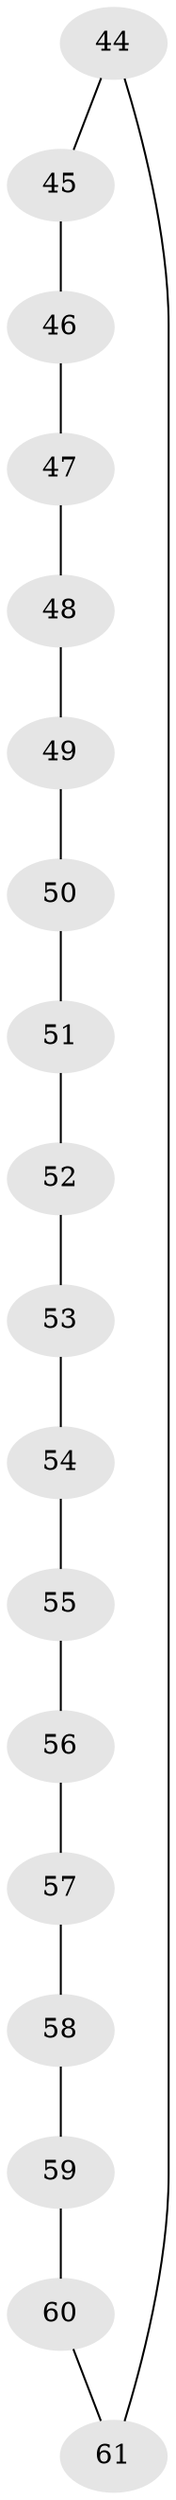 // original degree distribution, {2: 1.0}
// Generated by graph-tools (version 1.1) at 2025/00/03/04/25 22:00:10]
// undirected, 18 vertices, 18 edges
graph export_dot {
graph [start="1"]
  node [color=gray90,style=filled];
  44 [super="+43"];
  45;
  46;
  47;
  48;
  49;
  50;
  51;
  52;
  53;
  54;
  55;
  56;
  57;
  58;
  59;
  60;
  61 [super="+4+5+6+12+13+14+20+21+22+28+29+30+36+37+38"];
  44 -- 45;
  44 -- 61;
  45 -- 46;
  46 -- 47;
  47 -- 48;
  48 -- 49;
  49 -- 50;
  50 -- 51;
  51 -- 52;
  52 -- 53;
  53 -- 54;
  54 -- 55;
  55 -- 56;
  56 -- 57;
  57 -- 58;
  58 -- 59;
  59 -- 60;
  60 -- 61;
}

